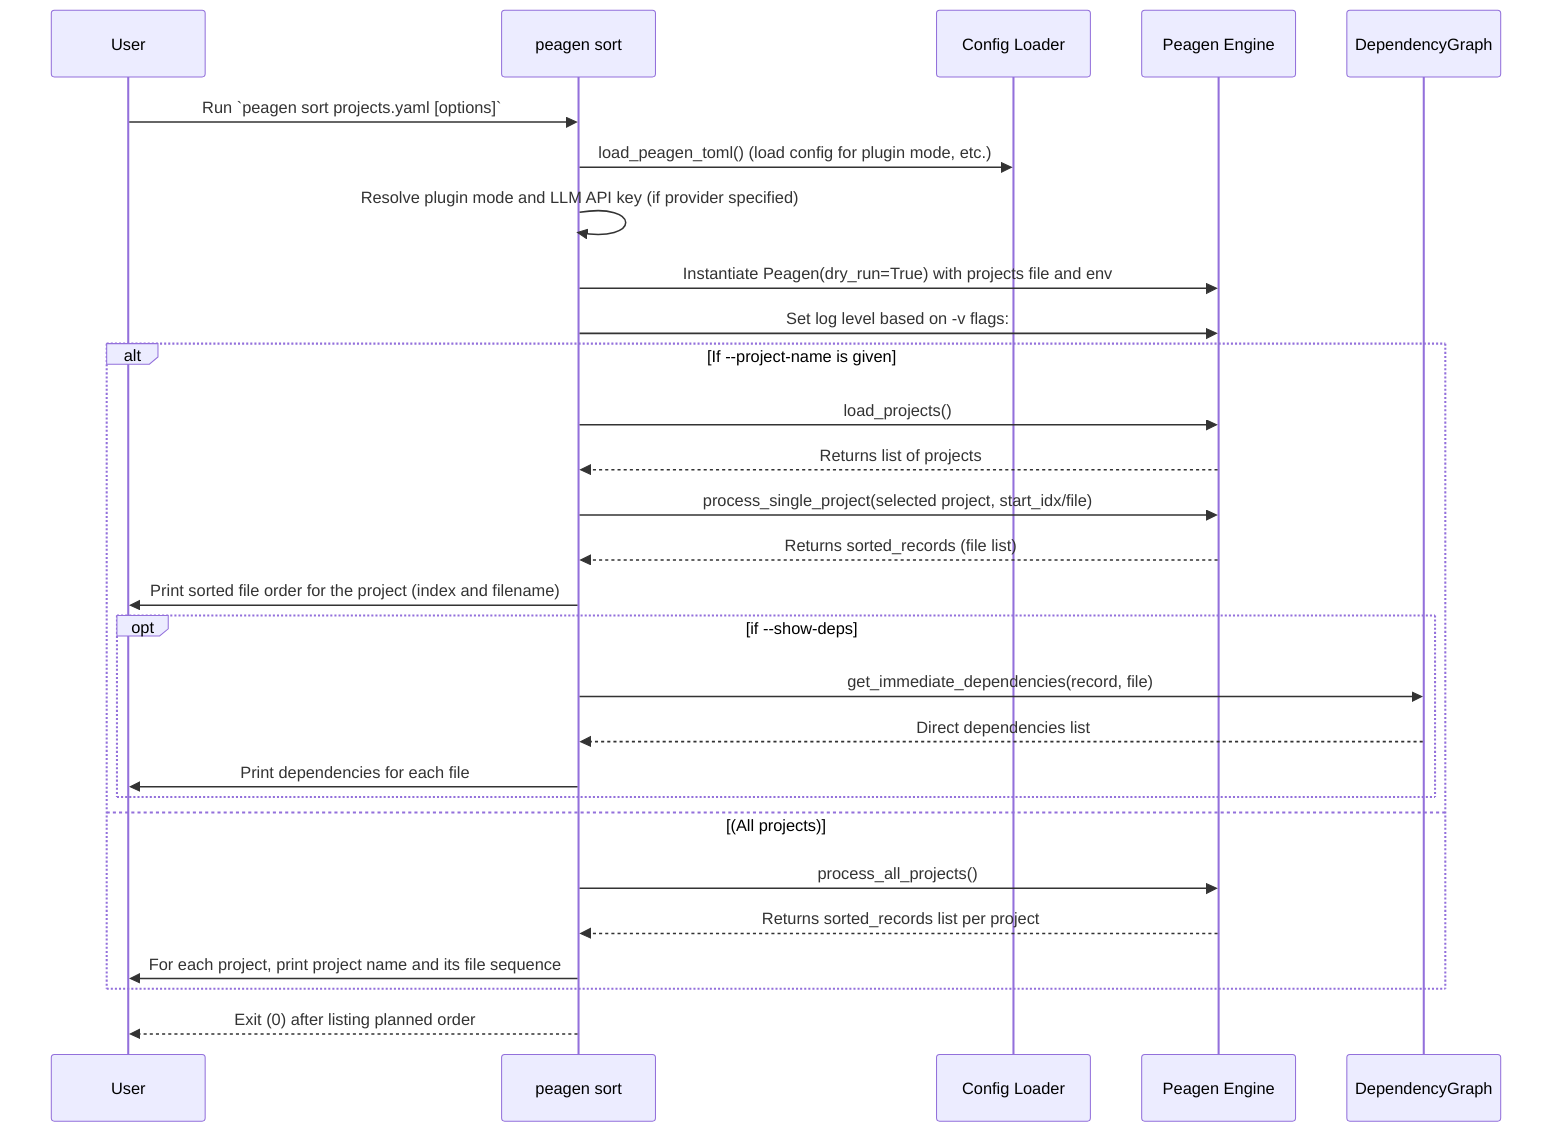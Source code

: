 sequenceDiagram
    participant User
    participant CLI as peagen sort
    participant Config as Config Loader
    participant Peagen as Peagen Engine
    participant Graph as DependencyGraph
    User ->> CLI: Run `peagen sort projects.yaml [options]`
    CLI ->> Config: load_peagen_toml() (load config for plugin mode, etc.)
    CLI ->> CLI: Resolve plugin mode and LLM API key (if provider specified)
    CLI ->> Peagen: Instantiate Peagen(dry_run=True) with projects file and env
    CLI ->> Peagen: Set log level based on -v flags:
    alt If --project-name is given
        CLI ->> Peagen: load_projects()
        Peagen -->> CLI: Returns list of projects
        CLI ->> Peagen: process_single_project(selected project, start_idx/file)
        Peagen -->> CLI: Returns sorted_records (file list)
        CLI ->> User: Print sorted file order for the project (index and filename)
        opt if --show-deps
            CLI ->> Graph: get_immediate_dependencies(record, file)
            Graph -->> CLI: Direct dependencies list
            CLI ->> User: Print dependencies for each file
        end
    else (All projects)
        CLI ->> Peagen: process_all_projects()
        Peagen -->> CLI: Returns sorted_records list per project
        CLI ->> User: For each project, print project name and its file sequence
    end
    CLI -->> User: Exit (0) after listing planned order